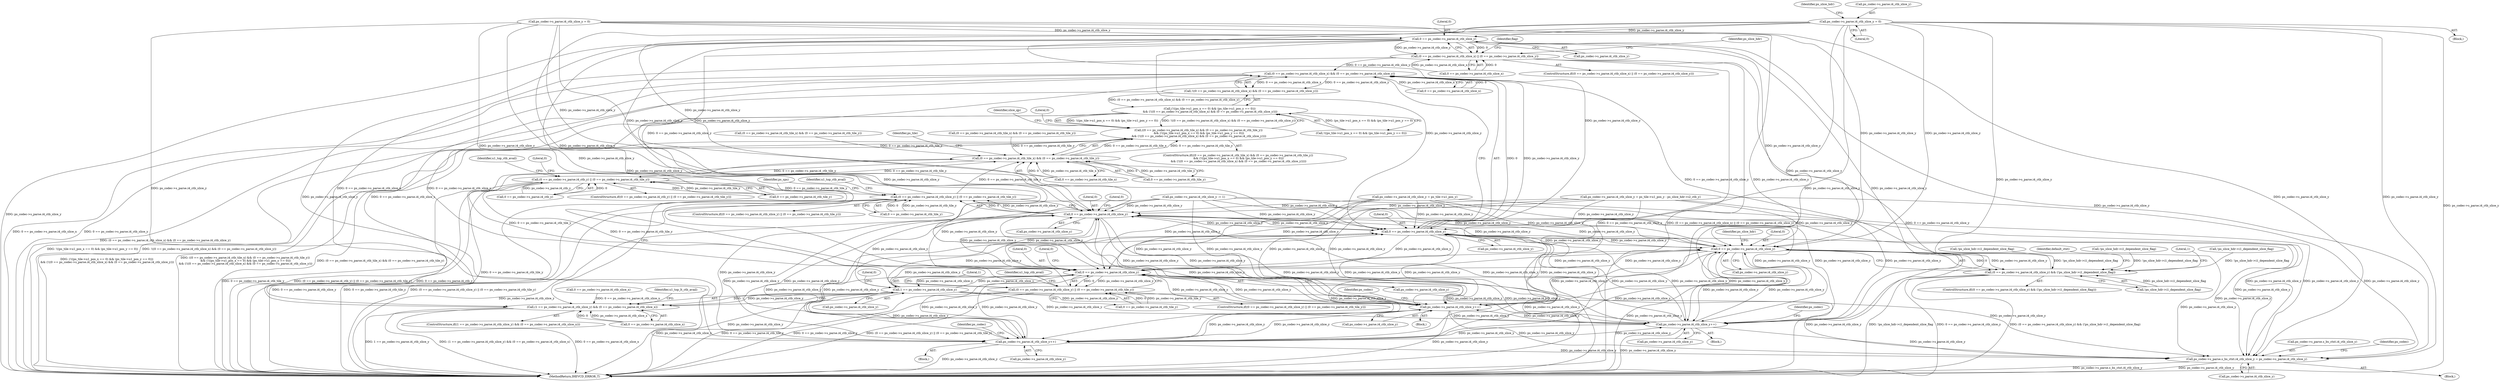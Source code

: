 digraph "0_Android_2b9fb0c2074d370a254b35e2489de2d94943578d@pointer" {
"1000460" [label="(Call,ps_codec->s_parse.i4_ctb_slice_y = 0)"];
"1000718" [label="(Call,0 == ps_codec->s_parse.i4_ctb_slice_y)"];
"1000710" [label="(Call,(0 == ps_codec->s_parse.i4_ctb_slice_x) || (0 == ps_codec->s_parse.i4_ctb_slice_y))"];
"1001120" [label="(Call,(0 == ps_codec->s_parse.i4_ctb_slice_x) && (0 == ps_codec->s_parse.i4_ctb_slice_y))"];
"1001119" [label="(Call,!((0 == ps_codec->s_parse.i4_ctb_slice_x) && (0 == ps_codec->s_parse.i4_ctb_slice_y)))"];
"1001106" [label="(Call,(!((ps_tile->u1_pos_x == 0) && (ps_tile->u1_pos_y == 0)))\n && (!((0 == ps_codec->s_parse.i4_ctb_slice_x) && (0 == ps_codec->s_parse.i4_ctb_slice_y))))"];
"1001090" [label="(Call,((0 == ps_codec->s_parse.i4_ctb_tile_x) && (0 == ps_codec->s_parse.i4_ctb_tile_y))\n && (!((ps_tile->u1_pos_x == 0) && (ps_tile->u1_pos_y == 0)))\n && (!((0 == ps_codec->s_parse.i4_ctb_slice_x) && (0 == ps_codec->s_parse.i4_ctb_slice_y))))"];
"1002802" [label="(Call,(1 == ps_codec->s_parse.i4_ctb_slice_y) && (0 == ps_codec->s_parse.i4_ctb_slice_x))"];
"1001128" [label="(Call,0 == ps_codec->s_parse.i4_ctb_slice_y)"];
"1001539" [label="(Call,0 == ps_codec->s_parse.i4_ctb_slice_y)"];
"1001538" [label="(Call,(0 == ps_codec->s_parse.i4_ctb_slice_y) && (!ps_slice_hdr->i1_dependent_slice_flag))"];
"1002709" [label="(Call,0 == ps_codec->s_parse.i4_ctb_slice_y)"];
"1002708" [label="(Call,(0 == ps_codec->s_parse.i4_ctb_slice_y) || (0 == ps_codec->s_parse.i4_ctb_tile_y))"];
"1001091" [label="(Call,(0 == ps_codec->s_parse.i4_ctb_tile_x) && (0 == ps_codec->s_parse.i4_ctb_tile_y))"];
"1002659" [label="(Call,(0 == ps_codec->s_parse.i4_ctb_y) || (0 == ps_codec->s_parse.i4_ctb_tile_y))"];
"1002752" [label="(Call,(0 == ps_codec->s_parse.i4_ctb_slice_y) || (0 == ps_codec->s_parse.i4_ctb_tile_y))"];
"1002753" [label="(Call,0 == ps_codec->s_parse.i4_ctb_slice_y)"];
"1002803" [label="(Call,1 == ps_codec->s_parse.i4_ctb_slice_y)"];
"1003698" [label="(Call,ps_codec->s_parse.s_bs_ctxt.i4_ctb_slice_y = ps_codec->s_parse.i4_ctb_slice_y)"];
"1004071" [label="(Call,ps_codec->s_parse.i4_ctb_slice_y++)"];
"1004098" [label="(Call,ps_codec->s_parse.i4_ctb_slice_y++)"];
"1004124" [label="(Call,ps_codec->s_parse.i4_ctb_slice_y++)"];
"1000883" [label="(Call,(0 == ps_codec->s_parse.i4_ctb_tile_x) && (0 == ps_codec->s_parse.i4_ctb_tile_y))"];
"1004124" [label="(Call,ps_codec->s_parse.i4_ctb_slice_y++)"];
"1004098" [label="(Call,ps_codec->s_parse.i4_ctb_slice_y++)"];
"1000710" [label="(Call,(0 == ps_codec->s_parse.i4_ctb_slice_x) || (0 == ps_codec->s_parse.i4_ctb_slice_y))"];
"1000468" [label="(Call,!ps_slice_hdr->i1_dependent_slice_flag)"];
"1000452" [label="(Block,)"];
"1002801" [label="(ControlStructure,if((1 == ps_codec->s_parse.i4_ctb_slice_y) && (0 == ps_codec->s_parse.i4_ctb_slice_x)))"];
"1002710" [label="(Literal,0)"];
"1002708" [label="(Call,(0 == ps_codec->s_parse.i4_ctb_slice_y) || (0 == ps_codec->s_parse.i4_ctb_tile_y))"];
"1001551" [label="(Identifier,default_ctxt)"];
"1000266" [label="(Call,!ps_slice_hdr->i1_dependent_slice_flag)"];
"1002687" [label="(Literal,0)"];
"1002711" [label="(Call,ps_codec->s_parse.i4_ctb_slice_y)"];
"1002667" [label="(Call,0 == ps_codec->s_parse.i4_ctb_tile_y)"];
"1001091" [label="(Call,(0 == ps_codec->s_parse.i4_ctb_tile_x) && (0 == ps_codec->s_parse.i4_ctb_tile_y))"];
"1001546" [label="(Call,!ps_slice_hdr->i1_dependent_slice_flag)"];
"1004125" [label="(Call,ps_codec->s_parse.i4_ctb_slice_y)"];
"1001090" [label="(Call,((0 == ps_codec->s_parse.i4_ctb_tile_x) && (0 == ps_codec->s_parse.i4_ctb_tile_y))\n && (!((ps_tile->u1_pos_x == 0) && (ps_tile->u1_pos_y == 0)))\n && (!((0 == ps_codec->s_parse.i4_ctb_slice_x) && (0 == ps_codec->s_parse.i4_ctb_slice_y))))"];
"1001555" [label="(Literal,1)"];
"1000720" [label="(Call,ps_codec->s_parse.i4_ctb_slice_y)"];
"1002717" [label="(Literal,0)"];
"1001541" [label="(Call,ps_codec->s_parse.i4_ctb_slice_y)"];
"1001111" [label="(Identifier,ps_tile)"];
"1003699" [label="(Call,ps_codec->s_parse.s_bs_ctxt.i4_ctb_slice_y)"];
"1000719" [label="(Literal,0)"];
"1002707" [label="(ControlStructure,if((0 == ps_codec->s_parse.i4_ctb_slice_y) || (0 == ps_codec->s_parse.i4_ctb_tile_y)))"];
"1001137" [label="(Identifier,slice_qp)"];
"1004097" [label="(Block,)"];
"1001348" [label="(Literal,0)"];
"1002775" [label="(Call,0 == ps_codec->s_parse.i4_ctb_slice_x)"];
"1001296" [label="(Call,!ps_slice_hdr->i1_dependent_slice_flag)"];
"1001099" [label="(Call,0 == ps_codec->s_parse.i4_ctb_tile_y)"];
"1001089" [label="(ControlStructure,if(((0 == ps_codec->s_parse.i4_ctb_tile_x) && (0 == ps_codec->s_parse.i4_ctb_tile_y))\n && (!((ps_tile->u1_pos_x == 0) && (ps_tile->u1_pos_y == 0)))\n && (!((0 == ps_codec->s_parse.i4_ctb_slice_x) && (0 == ps_codec->s_parse.i4_ctb_slice_y)))))"];
"1001092" [label="(Call,0 == ps_codec->s_parse.i4_ctb_tile_x)"];
"1003715" [label="(Identifier,ps_codec)"];
"1002754" [label="(Literal,0)"];
"1000711" [label="(Call,0 == ps_codec->s_parse.i4_ctb_slice_x)"];
"1002659" [label="(Call,(0 == ps_codec->s_parse.i4_ctb_y) || (0 == ps_codec->s_parse.i4_ctb_tile_y))"];
"1000470" [label="(Identifier,ps_slice_hdr)"];
"1002810" [label="(Call,0 == ps_codec->s_parse.i4_ctb_slice_x)"];
"1002802" [label="(Call,(1 == ps_codec->s_parse.i4_ctb_slice_y) && (0 == ps_codec->s_parse.i4_ctb_slice_x))"];
"1001129" [label="(Literal,0)"];
"1000730" [label="(Identifier,flag)"];
"1000460" [label="(Call,ps_codec->s_parse.i4_ctb_slice_y = 0)"];
"1001130" [label="(Call,ps_codec->s_parse.i4_ctb_slice_y)"];
"1002709" [label="(Call,0 == ps_codec->s_parse.i4_ctb_slice_y)"];
"1002660" [label="(Call,0 == ps_codec->s_parse.i4_ctb_y)"];
"1002716" [label="(Call,0 == ps_codec->s_parse.i4_ctb_tile_y)"];
"1003706" [label="(Call,ps_codec->s_parse.i4_ctb_slice_y)"];
"1001106" [label="(Call,(!((ps_tile->u1_pos_x == 0) && (ps_tile->u1_pos_y == 0)))\n && (!((0 == ps_codec->s_parse.i4_ctb_slice_x) && (0 == ps_codec->s_parse.i4_ctb_slice_y))))"];
"1004123" [label="(Block,)"];
"1004080" [label="(Identifier,ps_codec)"];
"1002819" [label="(Identifier,u1_top_lt_ctb_avail)"];
"1000466" [label="(Literal,0)"];
"1003698" [label="(Call,ps_codec->s_parse.s_bs_ctxt.i4_ctb_slice_y = ps_codec->s_parse.i4_ctb_slice_y)"];
"1001120" [label="(Call,(0 == ps_codec->s_parse.i4_ctb_slice_x) && (0 == ps_codec->s_parse.i4_ctb_slice_y))"];
"1001121" [label="(Call,0 == ps_codec->s_parse.i4_ctb_slice_x)"];
"1002805" [label="(Call,ps_codec->s_parse.i4_ctb_slice_y)"];
"1001537" [label="(ControlStructure,if((0 == ps_codec->s_parse.i4_ctb_slice_y) && (!ps_slice_hdr->i1_dependent_slice_flag)))"];
"1000718" [label="(Call,0 == ps_codec->s_parse.i4_ctb_slice_y)"];
"1004070" [label="(Block,)"];
"1000437" [label="(Call,(0 == ps_codec->s_parse.i4_ctb_tile_x) && (0 == ps_codec->s_parse.i4_ctb_tile_y))"];
"1004845" [label="(MethodReturn,IHEVCD_ERROR_T)"];
"1002755" [label="(Call,ps_codec->s_parse.i4_ctb_slice_y)"];
"1001239" [label="(Call,ps_codec->s_parse.i4_ctb_slice_y = ps_tile->u1_pos_y - ps_slice_hdr->i2_ctb_y)"];
"1004072" [label="(Call,ps_codec->s_parse.i4_ctb_slice_y)"];
"1002751" [label="(ControlStructure,if((0 == ps_codec->s_parse.i4_ctb_slice_y) || (0 == ps_codec->s_parse.i4_ctb_tile_y)))"];
"1001548" [label="(Identifier,ps_slice_hdr)"];
"1004099" [label="(Call,ps_codec->s_parse.i4_ctb_slice_y)"];
"1002760" [label="(Call,0 == ps_codec->s_parse.i4_ctb_tile_y)"];
"1001128" [label="(Call,0 == ps_codec->s_parse.i4_ctb_slice_y)"];
"1002811" [label="(Literal,0)"];
"1000480" [label="(Call,ps_codec->s_parse.i4_ctb_slice_y = 0)"];
"1001119" [label="(Call,!((0 == ps_codec->s_parse.i4_ctb_slice_x) && (0 == ps_codec->s_parse.i4_ctb_slice_y)))"];
"1002725" [label="(Identifier,u1_top_ctb_avail)"];
"1002804" [label="(Literal,1)"];
"1002769" [label="(Identifier,u1_top_ctb_avail)"];
"1002753" [label="(Call,0 == ps_codec->s_parse.i4_ctb_slice_y)"];
"1002658" [label="(ControlStructure,if((0 == ps_codec->s_parse.i4_ctb_y) || (0 == ps_codec->s_parse.i4_ctb_tile_y)))"];
"1001539" [label="(Call,0 == ps_codec->s_parse.i4_ctb_slice_y)"];
"1002752" [label="(Call,(0 == ps_codec->s_parse.i4_ctb_slice_y) || (0 == ps_codec->s_parse.i4_ctb_tile_y))"];
"1001288" [label="(Call,ps_codec->s_parse.i4_ctb_slice_y -= 1)"];
"1002826" [label="(Identifier,ps_sps)"];
"1004301" [label="(Call,ps_codec->s_parse.i4_ctb_slice_y = ps_tile->u1_pos_y)"];
"1002676" [label="(Identifier,u1_top_ctb_avail)"];
"1001540" [label="(Literal,0)"];
"1003465" [label="(Block,)"];
"1004071" [label="(Call,ps_codec->s_parse.i4_ctb_slice_y++)"];
"1001538" [label="(Call,(0 == ps_codec->s_parse.i4_ctb_slice_y) && (!ps_slice_hdr->i1_dependent_slice_flag))"];
"1002761" [label="(Literal,0)"];
"1004133" [label="(Identifier,ps_codec)"];
"1000461" [label="(Call,ps_codec->s_parse.i4_ctb_slice_y)"];
"1004107" [label="(Identifier,ps_codec)"];
"1002803" [label="(Call,1 == ps_codec->s_parse.i4_ctb_slice_y)"];
"1001107" [label="(Call,!((ps_tile->u1_pos_x == 0) && (ps_tile->u1_pos_y == 0)))"];
"1000709" [label="(ControlStructure,if((0 == ps_codec->s_parse.i4_ctb_slice_x) || (0 == ps_codec->s_parse.i4_ctb_slice_y)))"];
"1000822" [label="(Identifier,ps_slice_hdr)"];
"1000460" -> "1000452"  [label="AST: "];
"1000460" -> "1000466"  [label="CFG: "];
"1000461" -> "1000460"  [label="AST: "];
"1000466" -> "1000460"  [label="AST: "];
"1000470" -> "1000460"  [label="CFG: "];
"1000460" -> "1004845"  [label="DDG: ps_codec->s_parse.i4_ctb_slice_y"];
"1000460" -> "1000718"  [label="DDG: ps_codec->s_parse.i4_ctb_slice_y"];
"1000460" -> "1001128"  [label="DDG: ps_codec->s_parse.i4_ctb_slice_y"];
"1000460" -> "1001539"  [label="DDG: ps_codec->s_parse.i4_ctb_slice_y"];
"1000460" -> "1002709"  [label="DDG: ps_codec->s_parse.i4_ctb_slice_y"];
"1000460" -> "1002753"  [label="DDG: ps_codec->s_parse.i4_ctb_slice_y"];
"1000460" -> "1003698"  [label="DDG: ps_codec->s_parse.i4_ctb_slice_y"];
"1000460" -> "1004071"  [label="DDG: ps_codec->s_parse.i4_ctb_slice_y"];
"1000460" -> "1004098"  [label="DDG: ps_codec->s_parse.i4_ctb_slice_y"];
"1000460" -> "1004124"  [label="DDG: ps_codec->s_parse.i4_ctb_slice_y"];
"1000718" -> "1000710"  [label="AST: "];
"1000718" -> "1000720"  [label="CFG: "];
"1000719" -> "1000718"  [label="AST: "];
"1000720" -> "1000718"  [label="AST: "];
"1000710" -> "1000718"  [label="CFG: "];
"1000718" -> "1004845"  [label="DDG: ps_codec->s_parse.i4_ctb_slice_y"];
"1000718" -> "1000710"  [label="DDG: 0"];
"1000718" -> "1000710"  [label="DDG: ps_codec->s_parse.i4_ctb_slice_y"];
"1000480" -> "1000718"  [label="DDG: ps_codec->s_parse.i4_ctb_slice_y"];
"1000718" -> "1001128"  [label="DDG: ps_codec->s_parse.i4_ctb_slice_y"];
"1000718" -> "1001539"  [label="DDG: ps_codec->s_parse.i4_ctb_slice_y"];
"1000718" -> "1002709"  [label="DDG: ps_codec->s_parse.i4_ctb_slice_y"];
"1000718" -> "1002753"  [label="DDG: ps_codec->s_parse.i4_ctb_slice_y"];
"1000718" -> "1003698"  [label="DDG: ps_codec->s_parse.i4_ctb_slice_y"];
"1000718" -> "1004071"  [label="DDG: ps_codec->s_parse.i4_ctb_slice_y"];
"1000718" -> "1004098"  [label="DDG: ps_codec->s_parse.i4_ctb_slice_y"];
"1000718" -> "1004124"  [label="DDG: ps_codec->s_parse.i4_ctb_slice_y"];
"1000710" -> "1000709"  [label="AST: "];
"1000710" -> "1000711"  [label="CFG: "];
"1000711" -> "1000710"  [label="AST: "];
"1000730" -> "1000710"  [label="CFG: "];
"1000822" -> "1000710"  [label="CFG: "];
"1000710" -> "1004845"  [label="DDG: 0 == ps_codec->s_parse.i4_ctb_slice_x"];
"1000710" -> "1004845"  [label="DDG: (0 == ps_codec->s_parse.i4_ctb_slice_x) || (0 == ps_codec->s_parse.i4_ctb_slice_y)"];
"1000710" -> "1004845"  [label="DDG: 0 == ps_codec->s_parse.i4_ctb_slice_y"];
"1000711" -> "1000710"  [label="DDG: 0"];
"1000711" -> "1000710"  [label="DDG: ps_codec->s_parse.i4_ctb_slice_x"];
"1000710" -> "1001120"  [label="DDG: 0 == ps_codec->s_parse.i4_ctb_slice_y"];
"1000710" -> "1002802"  [label="DDG: 0 == ps_codec->s_parse.i4_ctb_slice_x"];
"1001120" -> "1001119"  [label="AST: "];
"1001120" -> "1001121"  [label="CFG: "];
"1001120" -> "1001128"  [label="CFG: "];
"1001121" -> "1001120"  [label="AST: "];
"1001128" -> "1001120"  [label="AST: "];
"1001119" -> "1001120"  [label="CFG: "];
"1001120" -> "1004845"  [label="DDG: 0 == ps_codec->s_parse.i4_ctb_slice_x"];
"1001120" -> "1004845"  [label="DDG: 0 == ps_codec->s_parse.i4_ctb_slice_y"];
"1001120" -> "1001119"  [label="DDG: 0 == ps_codec->s_parse.i4_ctb_slice_x"];
"1001120" -> "1001119"  [label="DDG: 0 == ps_codec->s_parse.i4_ctb_slice_y"];
"1001121" -> "1001120"  [label="DDG: 0"];
"1001121" -> "1001120"  [label="DDG: ps_codec->s_parse.i4_ctb_slice_x"];
"1002708" -> "1001120"  [label="DDG: 0 == ps_codec->s_parse.i4_ctb_slice_y"];
"1002752" -> "1001120"  [label="DDG: 0 == ps_codec->s_parse.i4_ctb_slice_y"];
"1001538" -> "1001120"  [label="DDG: 0 == ps_codec->s_parse.i4_ctb_slice_y"];
"1001128" -> "1001120"  [label="DDG: 0"];
"1001128" -> "1001120"  [label="DDG: ps_codec->s_parse.i4_ctb_slice_y"];
"1001120" -> "1002802"  [label="DDG: 0 == ps_codec->s_parse.i4_ctb_slice_x"];
"1001119" -> "1001106"  [label="AST: "];
"1001106" -> "1001119"  [label="CFG: "];
"1001119" -> "1004845"  [label="DDG: (0 == ps_codec->s_parse.i4_ctb_slice_x) && (0 == ps_codec->s_parse.i4_ctb_slice_y)"];
"1001119" -> "1001106"  [label="DDG: (0 == ps_codec->s_parse.i4_ctb_slice_x) && (0 == ps_codec->s_parse.i4_ctb_slice_y)"];
"1001106" -> "1001090"  [label="AST: "];
"1001106" -> "1001107"  [label="CFG: "];
"1001107" -> "1001106"  [label="AST: "];
"1001090" -> "1001106"  [label="CFG: "];
"1001106" -> "1004845"  [label="DDG: !((ps_tile->u1_pos_x == 0) && (ps_tile->u1_pos_y == 0))"];
"1001106" -> "1004845"  [label="DDG: !((0 == ps_codec->s_parse.i4_ctb_slice_x) && (0 == ps_codec->s_parse.i4_ctb_slice_y))"];
"1001106" -> "1001090"  [label="DDG: !((ps_tile->u1_pos_x == 0) && (ps_tile->u1_pos_y == 0))"];
"1001106" -> "1001090"  [label="DDG: !((0 == ps_codec->s_parse.i4_ctb_slice_x) && (0 == ps_codec->s_parse.i4_ctb_slice_y))"];
"1001107" -> "1001106"  [label="DDG: (ps_tile->u1_pos_x == 0) && (ps_tile->u1_pos_y == 0)"];
"1001090" -> "1001089"  [label="AST: "];
"1001090" -> "1001091"  [label="CFG: "];
"1001091" -> "1001090"  [label="AST: "];
"1001137" -> "1001090"  [label="CFG: "];
"1001348" -> "1001090"  [label="CFG: "];
"1001090" -> "1004845"  [label="DDG: (0 == ps_codec->s_parse.i4_ctb_tile_x) && (0 == ps_codec->s_parse.i4_ctb_tile_y)"];
"1001090" -> "1004845"  [label="DDG: (!((ps_tile->u1_pos_x == 0) && (ps_tile->u1_pos_y == 0)))\n && (!((0 == ps_codec->s_parse.i4_ctb_slice_x) && (0 == ps_codec->s_parse.i4_ctb_slice_y)))"];
"1001090" -> "1004845"  [label="DDG: ((0 == ps_codec->s_parse.i4_ctb_tile_x) && (0 == ps_codec->s_parse.i4_ctb_tile_y))\n && (!((ps_tile->u1_pos_x == 0) && (ps_tile->u1_pos_y == 0)))\n && (!((0 == ps_codec->s_parse.i4_ctb_slice_x) && (0 == ps_codec->s_parse.i4_ctb_slice_y)))"];
"1001091" -> "1001090"  [label="DDG: 0 == ps_codec->s_parse.i4_ctb_tile_x"];
"1001091" -> "1001090"  [label="DDG: 0 == ps_codec->s_parse.i4_ctb_tile_y"];
"1002802" -> "1002801"  [label="AST: "];
"1002802" -> "1002803"  [label="CFG: "];
"1002802" -> "1002810"  [label="CFG: "];
"1002803" -> "1002802"  [label="AST: "];
"1002810" -> "1002802"  [label="AST: "];
"1002819" -> "1002802"  [label="CFG: "];
"1002826" -> "1002802"  [label="CFG: "];
"1002802" -> "1004845"  [label="DDG: (1 == ps_codec->s_parse.i4_ctb_slice_y) && (0 == ps_codec->s_parse.i4_ctb_slice_x)"];
"1002802" -> "1004845"  [label="DDG: 0 == ps_codec->s_parse.i4_ctb_slice_x"];
"1002802" -> "1004845"  [label="DDG: 1 == ps_codec->s_parse.i4_ctb_slice_y"];
"1002803" -> "1002802"  [label="DDG: 1"];
"1002803" -> "1002802"  [label="DDG: ps_codec->s_parse.i4_ctb_slice_y"];
"1002810" -> "1002802"  [label="DDG: 0"];
"1002810" -> "1002802"  [label="DDG: ps_codec->s_parse.i4_ctb_slice_x"];
"1002775" -> "1002802"  [label="DDG: 0 == ps_codec->s_parse.i4_ctb_slice_x"];
"1001128" -> "1001130"  [label="CFG: "];
"1001129" -> "1001128"  [label="AST: "];
"1001130" -> "1001128"  [label="AST: "];
"1001128" -> "1004845"  [label="DDG: ps_codec->s_parse.i4_ctb_slice_y"];
"1004124" -> "1001128"  [label="DDG: ps_codec->s_parse.i4_ctb_slice_y"];
"1002709" -> "1001128"  [label="DDG: ps_codec->s_parse.i4_ctb_slice_y"];
"1004301" -> "1001128"  [label="DDG: ps_codec->s_parse.i4_ctb_slice_y"];
"1002753" -> "1001128"  [label="DDG: ps_codec->s_parse.i4_ctb_slice_y"];
"1004071" -> "1001128"  [label="DDG: ps_codec->s_parse.i4_ctb_slice_y"];
"1001288" -> "1001128"  [label="DDG: ps_codec->s_parse.i4_ctb_slice_y"];
"1000480" -> "1001128"  [label="DDG: ps_codec->s_parse.i4_ctb_slice_y"];
"1001239" -> "1001128"  [label="DDG: ps_codec->s_parse.i4_ctb_slice_y"];
"1004098" -> "1001128"  [label="DDG: ps_codec->s_parse.i4_ctb_slice_y"];
"1002803" -> "1001128"  [label="DDG: ps_codec->s_parse.i4_ctb_slice_y"];
"1001539" -> "1001128"  [label="DDG: ps_codec->s_parse.i4_ctb_slice_y"];
"1001128" -> "1001539"  [label="DDG: ps_codec->s_parse.i4_ctb_slice_y"];
"1001128" -> "1002709"  [label="DDG: ps_codec->s_parse.i4_ctb_slice_y"];
"1001128" -> "1002753"  [label="DDG: ps_codec->s_parse.i4_ctb_slice_y"];
"1001128" -> "1003698"  [label="DDG: ps_codec->s_parse.i4_ctb_slice_y"];
"1001128" -> "1004071"  [label="DDG: ps_codec->s_parse.i4_ctb_slice_y"];
"1001128" -> "1004098"  [label="DDG: ps_codec->s_parse.i4_ctb_slice_y"];
"1001128" -> "1004124"  [label="DDG: ps_codec->s_parse.i4_ctb_slice_y"];
"1001539" -> "1001538"  [label="AST: "];
"1001539" -> "1001541"  [label="CFG: "];
"1001540" -> "1001539"  [label="AST: "];
"1001541" -> "1001539"  [label="AST: "];
"1001548" -> "1001539"  [label="CFG: "];
"1001538" -> "1001539"  [label="CFG: "];
"1001539" -> "1004845"  [label="DDG: ps_codec->s_parse.i4_ctb_slice_y"];
"1001539" -> "1001538"  [label="DDG: 0"];
"1001539" -> "1001538"  [label="DDG: ps_codec->s_parse.i4_ctb_slice_y"];
"1004124" -> "1001539"  [label="DDG: ps_codec->s_parse.i4_ctb_slice_y"];
"1002709" -> "1001539"  [label="DDG: ps_codec->s_parse.i4_ctb_slice_y"];
"1004301" -> "1001539"  [label="DDG: ps_codec->s_parse.i4_ctb_slice_y"];
"1002753" -> "1001539"  [label="DDG: ps_codec->s_parse.i4_ctb_slice_y"];
"1004071" -> "1001539"  [label="DDG: ps_codec->s_parse.i4_ctb_slice_y"];
"1001288" -> "1001539"  [label="DDG: ps_codec->s_parse.i4_ctb_slice_y"];
"1000480" -> "1001539"  [label="DDG: ps_codec->s_parse.i4_ctb_slice_y"];
"1001239" -> "1001539"  [label="DDG: ps_codec->s_parse.i4_ctb_slice_y"];
"1004098" -> "1001539"  [label="DDG: ps_codec->s_parse.i4_ctb_slice_y"];
"1002803" -> "1001539"  [label="DDG: ps_codec->s_parse.i4_ctb_slice_y"];
"1001539" -> "1002709"  [label="DDG: ps_codec->s_parse.i4_ctb_slice_y"];
"1001539" -> "1002753"  [label="DDG: ps_codec->s_parse.i4_ctb_slice_y"];
"1001539" -> "1003698"  [label="DDG: ps_codec->s_parse.i4_ctb_slice_y"];
"1001539" -> "1004071"  [label="DDG: ps_codec->s_parse.i4_ctb_slice_y"];
"1001539" -> "1004098"  [label="DDG: ps_codec->s_parse.i4_ctb_slice_y"];
"1001539" -> "1004124"  [label="DDG: ps_codec->s_parse.i4_ctb_slice_y"];
"1001538" -> "1001537"  [label="AST: "];
"1001538" -> "1001546"  [label="CFG: "];
"1001546" -> "1001538"  [label="AST: "];
"1001551" -> "1001538"  [label="CFG: "];
"1001555" -> "1001538"  [label="CFG: "];
"1001538" -> "1004845"  [label="DDG: 0 == ps_codec->s_parse.i4_ctb_slice_y"];
"1001538" -> "1004845"  [label="DDG: (0 == ps_codec->s_parse.i4_ctb_slice_y) && (!ps_slice_hdr->i1_dependent_slice_flag)"];
"1001538" -> "1004845"  [label="DDG: !ps_slice_hdr->i1_dependent_slice_flag"];
"1001546" -> "1001538"  [label="DDG: ps_slice_hdr->i1_dependent_slice_flag"];
"1000266" -> "1001538"  [label="DDG: !ps_slice_hdr->i1_dependent_slice_flag"];
"1000468" -> "1001538"  [label="DDG: !ps_slice_hdr->i1_dependent_slice_flag"];
"1001296" -> "1001538"  [label="DDG: !ps_slice_hdr->i1_dependent_slice_flag"];
"1002709" -> "1002708"  [label="AST: "];
"1002709" -> "1002711"  [label="CFG: "];
"1002710" -> "1002709"  [label="AST: "];
"1002711" -> "1002709"  [label="AST: "];
"1002717" -> "1002709"  [label="CFG: "];
"1002708" -> "1002709"  [label="CFG: "];
"1002709" -> "1004845"  [label="DDG: ps_codec->s_parse.i4_ctb_slice_y"];
"1002709" -> "1002708"  [label="DDG: 0"];
"1002709" -> "1002708"  [label="DDG: ps_codec->s_parse.i4_ctb_slice_y"];
"1004124" -> "1002709"  [label="DDG: ps_codec->s_parse.i4_ctb_slice_y"];
"1004301" -> "1002709"  [label="DDG: ps_codec->s_parse.i4_ctb_slice_y"];
"1002753" -> "1002709"  [label="DDG: ps_codec->s_parse.i4_ctb_slice_y"];
"1004071" -> "1002709"  [label="DDG: ps_codec->s_parse.i4_ctb_slice_y"];
"1001288" -> "1002709"  [label="DDG: ps_codec->s_parse.i4_ctb_slice_y"];
"1000480" -> "1002709"  [label="DDG: ps_codec->s_parse.i4_ctb_slice_y"];
"1001239" -> "1002709"  [label="DDG: ps_codec->s_parse.i4_ctb_slice_y"];
"1004098" -> "1002709"  [label="DDG: ps_codec->s_parse.i4_ctb_slice_y"];
"1002803" -> "1002709"  [label="DDG: ps_codec->s_parse.i4_ctb_slice_y"];
"1002709" -> "1002753"  [label="DDG: ps_codec->s_parse.i4_ctb_slice_y"];
"1002709" -> "1003698"  [label="DDG: ps_codec->s_parse.i4_ctb_slice_y"];
"1002709" -> "1004071"  [label="DDG: ps_codec->s_parse.i4_ctb_slice_y"];
"1002709" -> "1004098"  [label="DDG: ps_codec->s_parse.i4_ctb_slice_y"];
"1002709" -> "1004124"  [label="DDG: ps_codec->s_parse.i4_ctb_slice_y"];
"1002708" -> "1002707"  [label="AST: "];
"1002708" -> "1002716"  [label="CFG: "];
"1002716" -> "1002708"  [label="AST: "];
"1002725" -> "1002708"  [label="CFG: "];
"1002826" -> "1002708"  [label="CFG: "];
"1002708" -> "1004845"  [label="DDG: 0 == ps_codec->s_parse.i4_ctb_slice_y"];
"1002708" -> "1004845"  [label="DDG: 0 == ps_codec->s_parse.i4_ctb_tile_y"];
"1002708" -> "1004845"  [label="DDG: (0 == ps_codec->s_parse.i4_ctb_slice_y) || (0 == ps_codec->s_parse.i4_ctb_tile_y)"];
"1002708" -> "1001091"  [label="DDG: 0 == ps_codec->s_parse.i4_ctb_tile_y"];
"1002716" -> "1002708"  [label="DDG: 0"];
"1002716" -> "1002708"  [label="DDG: ps_codec->s_parse.i4_ctb_tile_y"];
"1002659" -> "1002708"  [label="DDG: 0 == ps_codec->s_parse.i4_ctb_tile_y"];
"1001091" -> "1001092"  [label="CFG: "];
"1001091" -> "1001099"  [label="CFG: "];
"1001092" -> "1001091"  [label="AST: "];
"1001099" -> "1001091"  [label="AST: "];
"1001111" -> "1001091"  [label="CFG: "];
"1001091" -> "1004845"  [label="DDG: 0 == ps_codec->s_parse.i4_ctb_tile_y"];
"1001092" -> "1001091"  [label="DDG: 0"];
"1001092" -> "1001091"  [label="DDG: ps_codec->s_parse.i4_ctb_tile_x"];
"1002659" -> "1001091"  [label="DDG: 0 == ps_codec->s_parse.i4_ctb_tile_y"];
"1000437" -> "1001091"  [label="DDG: 0 == ps_codec->s_parse.i4_ctb_tile_y"];
"1000883" -> "1001091"  [label="DDG: 0 == ps_codec->s_parse.i4_ctb_tile_y"];
"1002752" -> "1001091"  [label="DDG: 0 == ps_codec->s_parse.i4_ctb_tile_y"];
"1001099" -> "1001091"  [label="DDG: 0"];
"1001099" -> "1001091"  [label="DDG: ps_codec->s_parse.i4_ctb_tile_y"];
"1001091" -> "1002659"  [label="DDG: 0 == ps_codec->s_parse.i4_ctb_tile_y"];
"1002659" -> "1002658"  [label="AST: "];
"1002659" -> "1002660"  [label="CFG: "];
"1002659" -> "1002667"  [label="CFG: "];
"1002660" -> "1002659"  [label="AST: "];
"1002667" -> "1002659"  [label="AST: "];
"1002676" -> "1002659"  [label="CFG: "];
"1002687" -> "1002659"  [label="CFG: "];
"1002659" -> "1004845"  [label="DDG: 0 == ps_codec->s_parse.i4_ctb_tile_y"];
"1002659" -> "1004845"  [label="DDG: (0 == ps_codec->s_parse.i4_ctb_y) || (0 == ps_codec->s_parse.i4_ctb_tile_y)"];
"1002659" -> "1004845"  [label="DDG: 0 == ps_codec->s_parse.i4_ctb_y"];
"1002660" -> "1002659"  [label="DDG: 0"];
"1002660" -> "1002659"  [label="DDG: ps_codec->s_parse.i4_ctb_y"];
"1002667" -> "1002659"  [label="DDG: 0"];
"1002667" -> "1002659"  [label="DDG: ps_codec->s_parse.i4_ctb_tile_y"];
"1002659" -> "1002752"  [label="DDG: 0 == ps_codec->s_parse.i4_ctb_tile_y"];
"1002752" -> "1002751"  [label="AST: "];
"1002752" -> "1002753"  [label="CFG: "];
"1002752" -> "1002760"  [label="CFG: "];
"1002753" -> "1002752"  [label="AST: "];
"1002760" -> "1002752"  [label="AST: "];
"1002769" -> "1002752"  [label="CFG: "];
"1002804" -> "1002752"  [label="CFG: "];
"1002752" -> "1004845"  [label="DDG: 0 == ps_codec->s_parse.i4_ctb_tile_y"];
"1002752" -> "1004845"  [label="DDG: 0 == ps_codec->s_parse.i4_ctb_slice_y"];
"1002752" -> "1004845"  [label="DDG: (0 == ps_codec->s_parse.i4_ctb_slice_y) || (0 == ps_codec->s_parse.i4_ctb_tile_y)"];
"1002753" -> "1002752"  [label="DDG: 0"];
"1002753" -> "1002752"  [label="DDG: ps_codec->s_parse.i4_ctb_slice_y"];
"1002760" -> "1002752"  [label="DDG: 0"];
"1002760" -> "1002752"  [label="DDG: ps_codec->s_parse.i4_ctb_tile_y"];
"1002753" -> "1002755"  [label="CFG: "];
"1002754" -> "1002753"  [label="AST: "];
"1002755" -> "1002753"  [label="AST: "];
"1002761" -> "1002753"  [label="CFG: "];
"1002753" -> "1004845"  [label="DDG: ps_codec->s_parse.i4_ctb_slice_y"];
"1004124" -> "1002753"  [label="DDG: ps_codec->s_parse.i4_ctb_slice_y"];
"1004301" -> "1002753"  [label="DDG: ps_codec->s_parse.i4_ctb_slice_y"];
"1004071" -> "1002753"  [label="DDG: ps_codec->s_parse.i4_ctb_slice_y"];
"1001288" -> "1002753"  [label="DDG: ps_codec->s_parse.i4_ctb_slice_y"];
"1000480" -> "1002753"  [label="DDG: ps_codec->s_parse.i4_ctb_slice_y"];
"1001239" -> "1002753"  [label="DDG: ps_codec->s_parse.i4_ctb_slice_y"];
"1004098" -> "1002753"  [label="DDG: ps_codec->s_parse.i4_ctb_slice_y"];
"1002803" -> "1002753"  [label="DDG: ps_codec->s_parse.i4_ctb_slice_y"];
"1002753" -> "1002803"  [label="DDG: ps_codec->s_parse.i4_ctb_slice_y"];
"1002753" -> "1003698"  [label="DDG: ps_codec->s_parse.i4_ctb_slice_y"];
"1002753" -> "1004071"  [label="DDG: ps_codec->s_parse.i4_ctb_slice_y"];
"1002753" -> "1004098"  [label="DDG: ps_codec->s_parse.i4_ctb_slice_y"];
"1002753" -> "1004124"  [label="DDG: ps_codec->s_parse.i4_ctb_slice_y"];
"1002803" -> "1002805"  [label="CFG: "];
"1002804" -> "1002803"  [label="AST: "];
"1002805" -> "1002803"  [label="AST: "];
"1002811" -> "1002803"  [label="CFG: "];
"1002803" -> "1004845"  [label="DDG: ps_codec->s_parse.i4_ctb_slice_y"];
"1002803" -> "1003698"  [label="DDG: ps_codec->s_parse.i4_ctb_slice_y"];
"1002803" -> "1004071"  [label="DDG: ps_codec->s_parse.i4_ctb_slice_y"];
"1002803" -> "1004098"  [label="DDG: ps_codec->s_parse.i4_ctb_slice_y"];
"1002803" -> "1004124"  [label="DDG: ps_codec->s_parse.i4_ctb_slice_y"];
"1003698" -> "1003465"  [label="AST: "];
"1003698" -> "1003706"  [label="CFG: "];
"1003699" -> "1003698"  [label="AST: "];
"1003706" -> "1003698"  [label="AST: "];
"1003715" -> "1003698"  [label="CFG: "];
"1003698" -> "1004845"  [label="DDG: ps_codec->s_parse.s_bs_ctxt.i4_ctb_slice_y"];
"1003698" -> "1004845"  [label="DDG: ps_codec->s_parse.i4_ctb_slice_y"];
"1004124" -> "1003698"  [label="DDG: ps_codec->s_parse.i4_ctb_slice_y"];
"1004301" -> "1003698"  [label="DDG: ps_codec->s_parse.i4_ctb_slice_y"];
"1004071" -> "1003698"  [label="DDG: ps_codec->s_parse.i4_ctb_slice_y"];
"1001288" -> "1003698"  [label="DDG: ps_codec->s_parse.i4_ctb_slice_y"];
"1000480" -> "1003698"  [label="DDG: ps_codec->s_parse.i4_ctb_slice_y"];
"1001239" -> "1003698"  [label="DDG: ps_codec->s_parse.i4_ctb_slice_y"];
"1004098" -> "1003698"  [label="DDG: ps_codec->s_parse.i4_ctb_slice_y"];
"1004071" -> "1004070"  [label="AST: "];
"1004071" -> "1004072"  [label="CFG: "];
"1004072" -> "1004071"  [label="AST: "];
"1004080" -> "1004071"  [label="CFG: "];
"1004071" -> "1004845"  [label="DDG: ps_codec->s_parse.i4_ctb_slice_y"];
"1004124" -> "1004071"  [label="DDG: ps_codec->s_parse.i4_ctb_slice_y"];
"1004301" -> "1004071"  [label="DDG: ps_codec->s_parse.i4_ctb_slice_y"];
"1001288" -> "1004071"  [label="DDG: ps_codec->s_parse.i4_ctb_slice_y"];
"1000480" -> "1004071"  [label="DDG: ps_codec->s_parse.i4_ctb_slice_y"];
"1001239" -> "1004071"  [label="DDG: ps_codec->s_parse.i4_ctb_slice_y"];
"1004098" -> "1004071"  [label="DDG: ps_codec->s_parse.i4_ctb_slice_y"];
"1004071" -> "1004098"  [label="DDG: ps_codec->s_parse.i4_ctb_slice_y"];
"1004071" -> "1004124"  [label="DDG: ps_codec->s_parse.i4_ctb_slice_y"];
"1004098" -> "1004097"  [label="AST: "];
"1004098" -> "1004099"  [label="CFG: "];
"1004099" -> "1004098"  [label="AST: "];
"1004107" -> "1004098"  [label="CFG: "];
"1004098" -> "1004845"  [label="DDG: ps_codec->s_parse.i4_ctb_slice_y"];
"1004124" -> "1004098"  [label="DDG: ps_codec->s_parse.i4_ctb_slice_y"];
"1004301" -> "1004098"  [label="DDG: ps_codec->s_parse.i4_ctb_slice_y"];
"1001288" -> "1004098"  [label="DDG: ps_codec->s_parse.i4_ctb_slice_y"];
"1000480" -> "1004098"  [label="DDG: ps_codec->s_parse.i4_ctb_slice_y"];
"1001239" -> "1004098"  [label="DDG: ps_codec->s_parse.i4_ctb_slice_y"];
"1004098" -> "1004124"  [label="DDG: ps_codec->s_parse.i4_ctb_slice_y"];
"1004124" -> "1004123"  [label="AST: "];
"1004124" -> "1004125"  [label="CFG: "];
"1004125" -> "1004124"  [label="AST: "];
"1004133" -> "1004124"  [label="CFG: "];
"1004124" -> "1004845"  [label="DDG: ps_codec->s_parse.i4_ctb_slice_y"];
"1004301" -> "1004124"  [label="DDG: ps_codec->s_parse.i4_ctb_slice_y"];
"1001288" -> "1004124"  [label="DDG: ps_codec->s_parse.i4_ctb_slice_y"];
"1000480" -> "1004124"  [label="DDG: ps_codec->s_parse.i4_ctb_slice_y"];
"1001239" -> "1004124"  [label="DDG: ps_codec->s_parse.i4_ctb_slice_y"];
}
